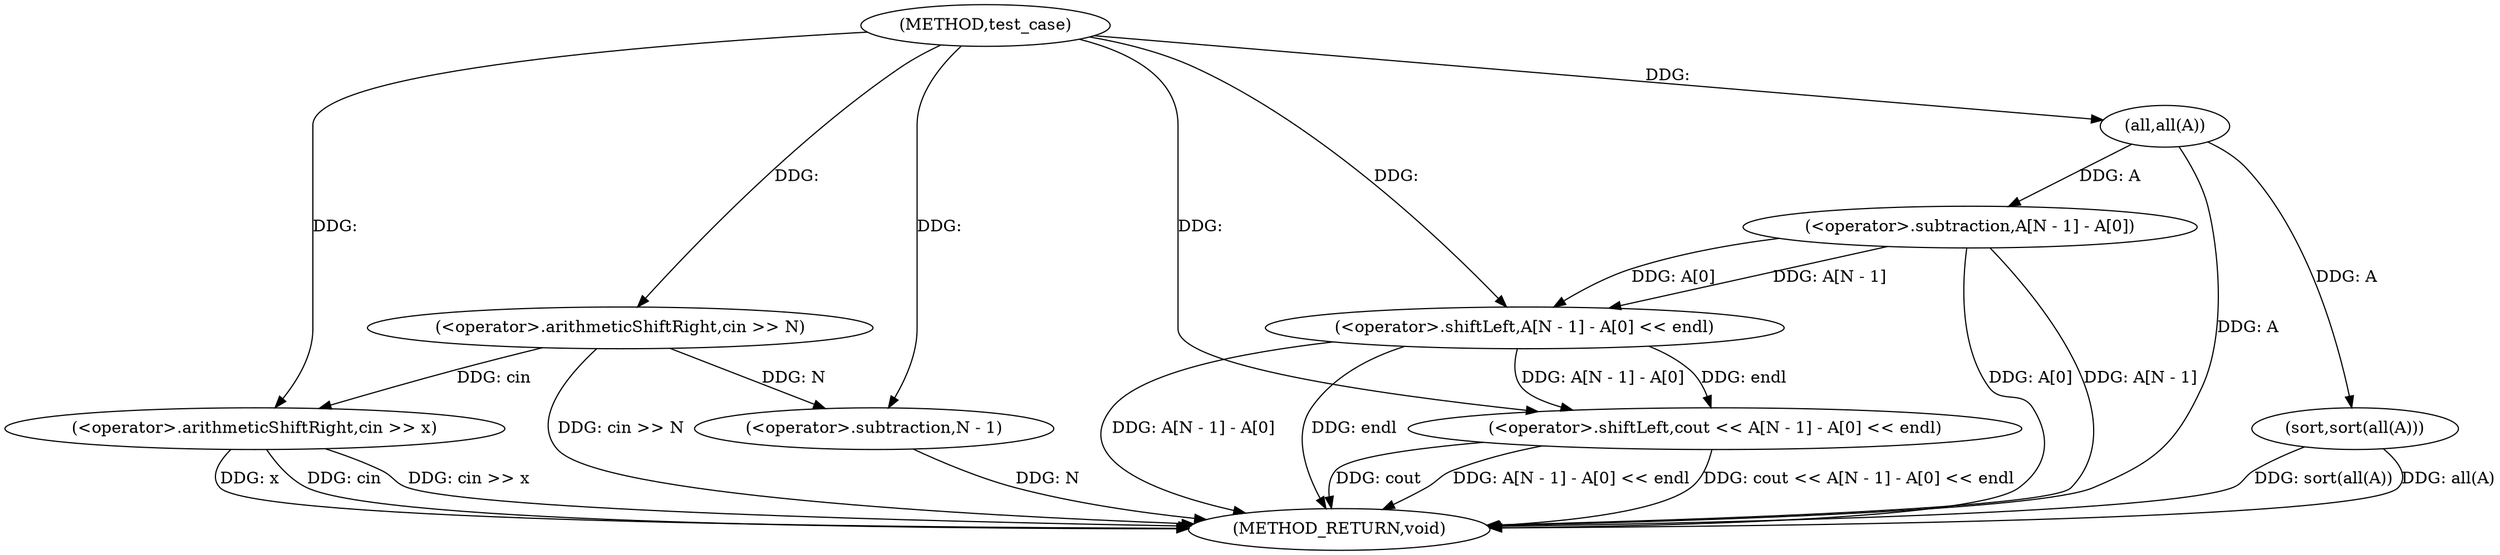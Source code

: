 digraph "test_case" {  
"1000326" [label = "(METHOD,test_case)" ]
"1000353" [label = "(METHOD_RETURN,void)" ]
"1000329" [label = "(<operator>.arithmeticShiftRight,cin >> N)" ]
"1000334" [label = "(<operator>.arithmeticShiftRight,cin >> x)" ]
"1000337" [label = "(sort,sort(all(A)))" ]
"1000340" [label = "(<operator>.shiftLeft,cout << A[N - 1] - A[0] << endl)" ]
"1000338" [label = "(all,all(A))" ]
"1000342" [label = "(<operator>.shiftLeft,A[N - 1] - A[0] << endl)" ]
"1000343" [label = "(<operator>.subtraction,A[N - 1] - A[0])" ]
"1000346" [label = "(<operator>.subtraction,N - 1)" ]
  "1000329" -> "1000353"  [ label = "DDG: cin >> N"] 
  "1000334" -> "1000353"  [ label = "DDG: cin"] 
  "1000334" -> "1000353"  [ label = "DDG: cin >> x"] 
  "1000338" -> "1000353"  [ label = "DDG: A"] 
  "1000337" -> "1000353"  [ label = "DDG: all(A)"] 
  "1000337" -> "1000353"  [ label = "DDG: sort(all(A))"] 
  "1000346" -> "1000353"  [ label = "DDG: N"] 
  "1000343" -> "1000353"  [ label = "DDG: A[N - 1]"] 
  "1000343" -> "1000353"  [ label = "DDG: A[0]"] 
  "1000342" -> "1000353"  [ label = "DDG: A[N - 1] - A[0]"] 
  "1000340" -> "1000353"  [ label = "DDG: A[N - 1] - A[0] << endl"] 
  "1000340" -> "1000353"  [ label = "DDG: cout << A[N - 1] - A[0] << endl"] 
  "1000340" -> "1000353"  [ label = "DDG: cout"] 
  "1000334" -> "1000353"  [ label = "DDG: x"] 
  "1000342" -> "1000353"  [ label = "DDG: endl"] 
  "1000326" -> "1000329"  [ label = "DDG: "] 
  "1000329" -> "1000334"  [ label = "DDG: cin"] 
  "1000326" -> "1000334"  [ label = "DDG: "] 
  "1000338" -> "1000337"  [ label = "DDG: A"] 
  "1000326" -> "1000340"  [ label = "DDG: "] 
  "1000342" -> "1000340"  [ label = "DDG: endl"] 
  "1000342" -> "1000340"  [ label = "DDG: A[N - 1] - A[0]"] 
  "1000326" -> "1000338"  [ label = "DDG: "] 
  "1000343" -> "1000342"  [ label = "DDG: A[N - 1]"] 
  "1000343" -> "1000342"  [ label = "DDG: A[0]"] 
  "1000326" -> "1000342"  [ label = "DDG: "] 
  "1000338" -> "1000343"  [ label = "DDG: A"] 
  "1000329" -> "1000346"  [ label = "DDG: N"] 
  "1000326" -> "1000346"  [ label = "DDG: "] 
}
